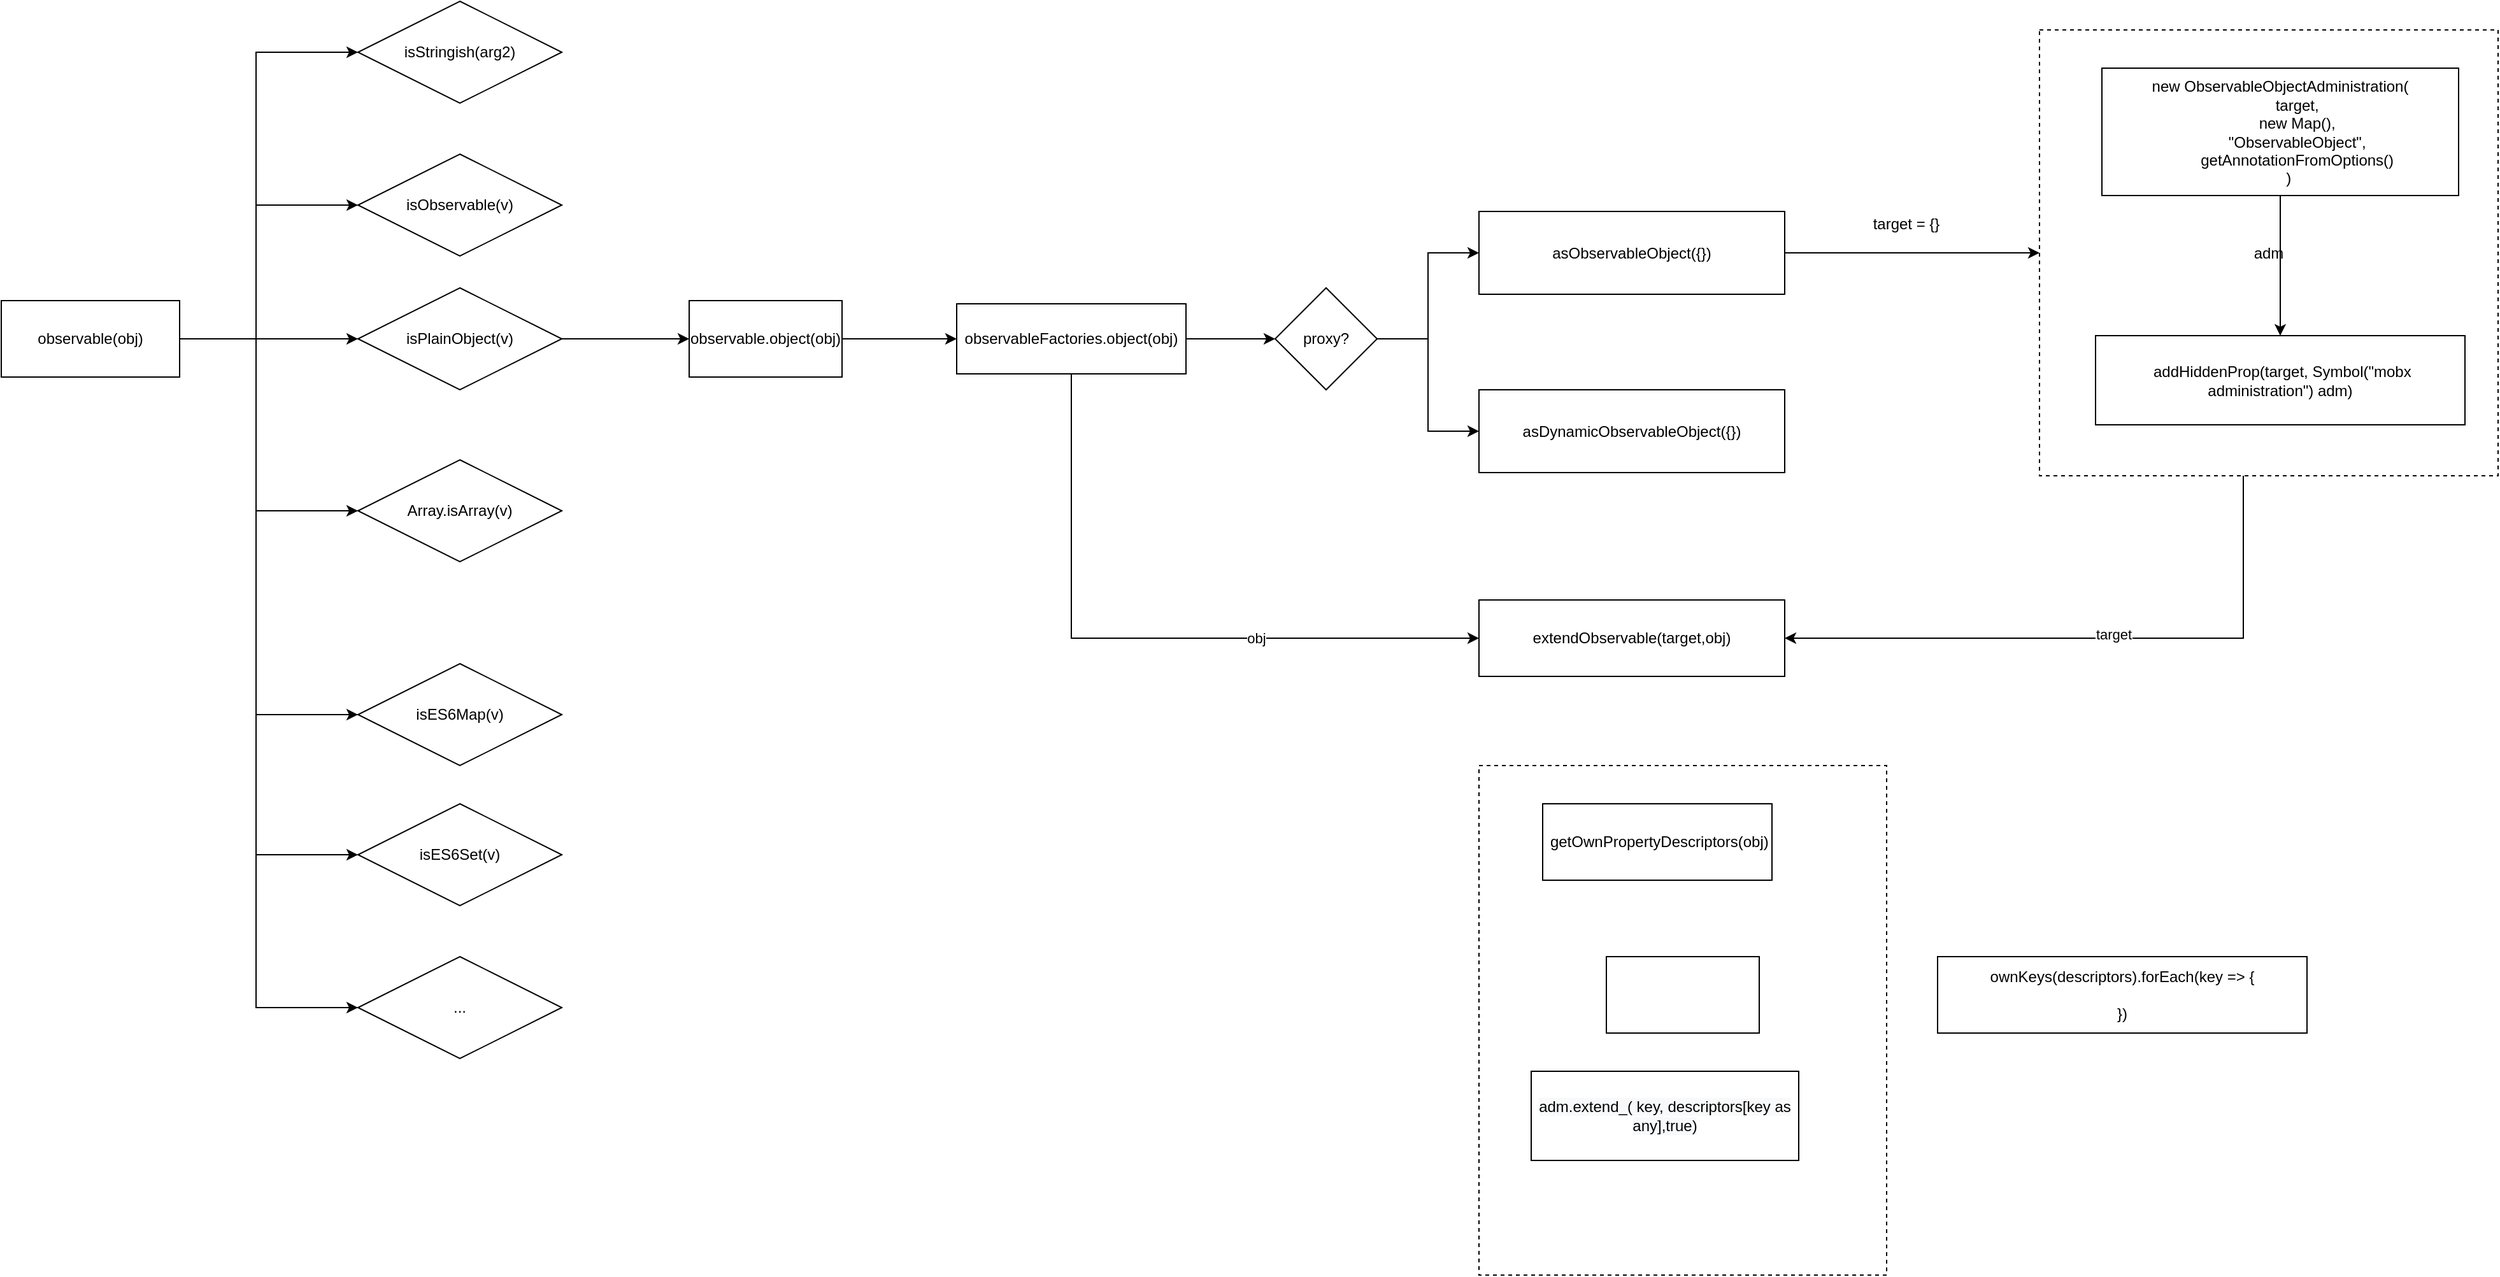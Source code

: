 <mxfile version="15.8.3" type="github">
  <diagram id="1rwKnvjPB4YOxfAVrULy" name="Page-1">
    <mxGraphModel dx="1422" dy="794" grid="1" gridSize="10" guides="1" tooltips="1" connect="1" arrows="1" fold="1" page="1" pageScale="1" pageWidth="827" pageHeight="1169" math="0" shadow="0">
      <root>
        <mxCell id="0" />
        <mxCell id="1" parent="0" />
        <mxCell id="iyL1IgxYZFnyVnzWHvHI-3" value="" style="edgeStyle=orthogonalEdgeStyle;rounded=0;orthogonalLoop=1;jettySize=auto;html=1;entryX=0;entryY=0.5;entryDx=0;entryDy=0;" edge="1" parent="1" source="iyL1IgxYZFnyVnzWHvHI-1" target="iyL1IgxYZFnyVnzWHvHI-2">
          <mxGeometry relative="1" as="geometry">
            <Array as="points">
              <mxPoint x="240" y="265" />
              <mxPoint x="240" y="160" />
            </Array>
          </mxGeometry>
        </mxCell>
        <mxCell id="iyL1IgxYZFnyVnzWHvHI-5" value="" style="edgeStyle=orthogonalEdgeStyle;rounded=0;orthogonalLoop=1;jettySize=auto;html=1;" edge="1" parent="1" source="iyL1IgxYZFnyVnzWHvHI-1" target="iyL1IgxYZFnyVnzWHvHI-4">
          <mxGeometry relative="1" as="geometry">
            <Array as="points">
              <mxPoint x="240" y="265" />
              <mxPoint x="240" y="400" />
            </Array>
          </mxGeometry>
        </mxCell>
        <mxCell id="iyL1IgxYZFnyVnzWHvHI-7" value="" style="edgeStyle=orthogonalEdgeStyle;rounded=0;orthogonalLoop=1;jettySize=auto;html=1;" edge="1" parent="1" source="iyL1IgxYZFnyVnzWHvHI-1" target="iyL1IgxYZFnyVnzWHvHI-6">
          <mxGeometry relative="1" as="geometry">
            <Array as="points">
              <mxPoint x="240" y="265" />
              <mxPoint x="240" y="560" />
            </Array>
          </mxGeometry>
        </mxCell>
        <mxCell id="iyL1IgxYZFnyVnzWHvHI-9" value="" style="edgeStyle=orthogonalEdgeStyle;rounded=0;orthogonalLoop=1;jettySize=auto;html=1;" edge="1" parent="1" source="iyL1IgxYZFnyVnzWHvHI-1" target="iyL1IgxYZFnyVnzWHvHI-8">
          <mxGeometry relative="1" as="geometry">
            <Array as="points">
              <mxPoint x="240" y="265" />
              <mxPoint x="240" y="40" />
            </Array>
          </mxGeometry>
        </mxCell>
        <mxCell id="iyL1IgxYZFnyVnzWHvHI-11" style="edgeStyle=orthogonalEdgeStyle;rounded=0;orthogonalLoop=1;jettySize=auto;html=1;entryX=0;entryY=0.5;entryDx=0;entryDy=0;" edge="1" parent="1" source="iyL1IgxYZFnyVnzWHvHI-1" target="iyL1IgxYZFnyVnzWHvHI-10">
          <mxGeometry relative="1" as="geometry" />
        </mxCell>
        <mxCell id="iyL1IgxYZFnyVnzWHvHI-13" style="edgeStyle=orthogonalEdgeStyle;rounded=0;orthogonalLoop=1;jettySize=auto;html=1;entryX=0;entryY=0.5;entryDx=0;entryDy=0;" edge="1" parent="1" source="iyL1IgxYZFnyVnzWHvHI-1" target="iyL1IgxYZFnyVnzWHvHI-12">
          <mxGeometry relative="1" as="geometry">
            <Array as="points">
              <mxPoint x="240" y="265" />
              <mxPoint x="240" y="670" />
            </Array>
          </mxGeometry>
        </mxCell>
        <mxCell id="iyL1IgxYZFnyVnzWHvHI-15" style="edgeStyle=orthogonalEdgeStyle;rounded=0;orthogonalLoop=1;jettySize=auto;html=1;entryX=0;entryY=0.5;entryDx=0;entryDy=0;" edge="1" parent="1" source="iyL1IgxYZFnyVnzWHvHI-1" target="iyL1IgxYZFnyVnzWHvHI-14">
          <mxGeometry relative="1" as="geometry">
            <Array as="points">
              <mxPoint x="240" y="265" />
              <mxPoint x="240" y="790" />
            </Array>
          </mxGeometry>
        </mxCell>
        <mxCell id="iyL1IgxYZFnyVnzWHvHI-1" value="observable(obj)" style="rounded=0;whiteSpace=wrap;html=1;" vertex="1" parent="1">
          <mxGeometry x="40" y="235" width="140" height="60" as="geometry" />
        </mxCell>
        <mxCell id="iyL1IgxYZFnyVnzWHvHI-2" value="isObservable(v)" style="rhombus;whiteSpace=wrap;html=1;rounded=0;" vertex="1" parent="1">
          <mxGeometry x="320" y="120" width="160" height="80" as="geometry" />
        </mxCell>
        <mxCell id="iyL1IgxYZFnyVnzWHvHI-4" value="Array.isArray(v)" style="rhombus;whiteSpace=wrap;html=1;rounded=0;" vertex="1" parent="1">
          <mxGeometry x="320" y="360" width="160" height="80" as="geometry" />
        </mxCell>
        <mxCell id="iyL1IgxYZFnyVnzWHvHI-6" value="isES6Map(v)" style="rhombus;whiteSpace=wrap;html=1;rounded=0;" vertex="1" parent="1">
          <mxGeometry x="320" y="520" width="160" height="80" as="geometry" />
        </mxCell>
        <mxCell id="iyL1IgxYZFnyVnzWHvHI-8" value="isStringish(arg2)" style="rhombus;whiteSpace=wrap;html=1;rounded=0;" vertex="1" parent="1">
          <mxGeometry x="320" width="160" height="80" as="geometry" />
        </mxCell>
        <mxCell id="iyL1IgxYZFnyVnzWHvHI-17" value="" style="edgeStyle=orthogonalEdgeStyle;rounded=0;orthogonalLoop=1;jettySize=auto;html=1;" edge="1" parent="1" source="iyL1IgxYZFnyVnzWHvHI-10" target="iyL1IgxYZFnyVnzWHvHI-16">
          <mxGeometry relative="1" as="geometry" />
        </mxCell>
        <mxCell id="iyL1IgxYZFnyVnzWHvHI-10" value="isPlainObject(v)" style="rhombus;whiteSpace=wrap;html=1;rounded=0;" vertex="1" parent="1">
          <mxGeometry x="320" y="225" width="160" height="80" as="geometry" />
        </mxCell>
        <mxCell id="iyL1IgxYZFnyVnzWHvHI-12" value="isES6Set(v)" style="rhombus;whiteSpace=wrap;html=1;rounded=0;" vertex="1" parent="1">
          <mxGeometry x="320" y="630" width="160" height="80" as="geometry" />
        </mxCell>
        <mxCell id="iyL1IgxYZFnyVnzWHvHI-14" value="..." style="rhombus;whiteSpace=wrap;html=1;rounded=0;" vertex="1" parent="1">
          <mxGeometry x="320" y="750" width="160" height="80" as="geometry" />
        </mxCell>
        <mxCell id="iyL1IgxYZFnyVnzWHvHI-19" value="" style="edgeStyle=orthogonalEdgeStyle;rounded=0;orthogonalLoop=1;jettySize=auto;html=1;" edge="1" parent="1" source="iyL1IgxYZFnyVnzWHvHI-16" target="iyL1IgxYZFnyVnzWHvHI-18">
          <mxGeometry relative="1" as="geometry" />
        </mxCell>
        <mxCell id="iyL1IgxYZFnyVnzWHvHI-16" value="observable.object(obj)" style="whiteSpace=wrap;html=1;rounded=0;" vertex="1" parent="1">
          <mxGeometry x="580" y="235" width="120" height="60" as="geometry" />
        </mxCell>
        <mxCell id="iyL1IgxYZFnyVnzWHvHI-23" value="" style="edgeStyle=orthogonalEdgeStyle;rounded=0;orthogonalLoop=1;jettySize=auto;html=1;" edge="1" parent="1" source="iyL1IgxYZFnyVnzWHvHI-18" target="iyL1IgxYZFnyVnzWHvHI-22">
          <mxGeometry relative="1" as="geometry" />
        </mxCell>
        <mxCell id="iyL1IgxYZFnyVnzWHvHI-34" style="edgeStyle=orthogonalEdgeStyle;rounded=0;orthogonalLoop=1;jettySize=auto;html=1;entryX=0;entryY=0.5;entryDx=0;entryDy=0;" edge="1" parent="1" source="iyL1IgxYZFnyVnzWHvHI-18" target="iyL1IgxYZFnyVnzWHvHI-29">
          <mxGeometry relative="1" as="geometry">
            <Array as="points">
              <mxPoint x="880" y="500" />
            </Array>
          </mxGeometry>
        </mxCell>
        <mxCell id="iyL1IgxYZFnyVnzWHvHI-35" value="obj" style="edgeLabel;html=1;align=center;verticalAlign=middle;resizable=0;points=[];" vertex="1" connectable="0" parent="iyL1IgxYZFnyVnzWHvHI-34">
          <mxGeometry x="0.333" relative="1" as="geometry">
            <mxPoint x="1" as="offset" />
          </mxGeometry>
        </mxCell>
        <mxCell id="iyL1IgxYZFnyVnzWHvHI-18" value="observableFactories.object(obj)" style="whiteSpace=wrap;html=1;rounded=0;" vertex="1" parent="1">
          <mxGeometry x="790" y="237.5" width="180" height="55" as="geometry" />
        </mxCell>
        <mxCell id="iyL1IgxYZFnyVnzWHvHI-25" value="" style="edgeStyle=orthogonalEdgeStyle;rounded=0;orthogonalLoop=1;jettySize=auto;html=1;" edge="1" parent="1" source="iyL1IgxYZFnyVnzWHvHI-22" target="iyL1IgxYZFnyVnzWHvHI-24">
          <mxGeometry relative="1" as="geometry" />
        </mxCell>
        <mxCell id="iyL1IgxYZFnyVnzWHvHI-27" value="" style="edgeStyle=orthogonalEdgeStyle;rounded=0;orthogonalLoop=1;jettySize=auto;html=1;" edge="1" parent="1" source="iyL1IgxYZFnyVnzWHvHI-22" target="iyL1IgxYZFnyVnzWHvHI-26">
          <mxGeometry relative="1" as="geometry" />
        </mxCell>
        <mxCell id="iyL1IgxYZFnyVnzWHvHI-22" value="proxy?" style="rhombus;whiteSpace=wrap;html=1;rounded=0;" vertex="1" parent="1">
          <mxGeometry x="1040" y="225" width="80" height="80" as="geometry" />
        </mxCell>
        <mxCell id="iyL1IgxYZFnyVnzWHvHI-31" style="edgeStyle=orthogonalEdgeStyle;rounded=0;orthogonalLoop=1;jettySize=auto;html=1;entryX=1;entryY=0.5;entryDx=0;entryDy=0;exitX=0.527;exitY=0.998;exitDx=0;exitDy=0;exitPerimeter=0;" edge="1" parent="1" source="iyL1IgxYZFnyVnzWHvHI-38" target="iyL1IgxYZFnyVnzWHvHI-29">
          <mxGeometry relative="1" as="geometry">
            <Array as="points">
              <mxPoint x="1800" y="500" />
            </Array>
          </mxGeometry>
        </mxCell>
        <mxCell id="iyL1IgxYZFnyVnzWHvHI-44" value="target" style="edgeLabel;html=1;align=center;verticalAlign=middle;resizable=0;points=[];" vertex="1" connectable="0" parent="iyL1IgxYZFnyVnzWHvHI-31">
          <mxGeometry x="0.004" y="-3" relative="1" as="geometry">
            <mxPoint as="offset" />
          </mxGeometry>
        </mxCell>
        <mxCell id="iyL1IgxYZFnyVnzWHvHI-39" style="edgeStyle=orthogonalEdgeStyle;rounded=0;orthogonalLoop=1;jettySize=auto;html=1;entryX=0;entryY=0.5;entryDx=0;entryDy=0;" edge="1" parent="1" source="iyL1IgxYZFnyVnzWHvHI-24" target="iyL1IgxYZFnyVnzWHvHI-38">
          <mxGeometry relative="1" as="geometry" />
        </mxCell>
        <mxCell id="iyL1IgxYZFnyVnzWHvHI-24" value="asObservableObject({})" style="whiteSpace=wrap;html=1;rounded=0;" vertex="1" parent="1">
          <mxGeometry x="1200" y="165" width="240" height="65" as="geometry" />
        </mxCell>
        <mxCell id="iyL1IgxYZFnyVnzWHvHI-26" value="asDynamicObservableObject({})" style="whiteSpace=wrap;html=1;rounded=0;" vertex="1" parent="1">
          <mxGeometry x="1200" y="305" width="240" height="65" as="geometry" />
        </mxCell>
        <mxCell id="iyL1IgxYZFnyVnzWHvHI-29" value="extendObservable(target,obj)" style="whiteSpace=wrap;html=1;rounded=0;" vertex="1" parent="1">
          <mxGeometry x="1200" y="470" width="240" height="60" as="geometry" />
        </mxCell>
        <mxCell id="iyL1IgxYZFnyVnzWHvHI-38" value="adm" style="rounded=0;whiteSpace=wrap;html=1;shadow=0;sketch=0;glass=0;dashed=1;" vertex="1" parent="1">
          <mxGeometry x="1640" y="22.5" width="360" height="350" as="geometry" />
        </mxCell>
        <mxCell id="iyL1IgxYZFnyVnzWHvHI-43" style="edgeStyle=orthogonalEdgeStyle;rounded=0;orthogonalLoop=1;jettySize=auto;html=1;" edge="1" parent="1" source="iyL1IgxYZFnyVnzWHvHI-40" target="iyL1IgxYZFnyVnzWHvHI-42">
          <mxGeometry relative="1" as="geometry" />
        </mxCell>
        <mxCell id="iyL1IgxYZFnyVnzWHvHI-40" value="&lt;div&gt;new ObservableObjectAdministration(&lt;/div&gt;&lt;div&gt;&amp;nbsp; &amp;nbsp; &amp;nbsp; &amp;nbsp; target,&lt;/div&gt;&lt;div&gt;&amp;nbsp; &amp;nbsp; &amp;nbsp; &amp;nbsp; new Map(),&lt;/div&gt;&lt;div&gt;&amp;nbsp; &amp;nbsp; &amp;nbsp; &amp;nbsp; &quot;ObservableObject&quot;,&lt;/div&gt;&lt;div&gt;&amp;nbsp; &amp;nbsp; &amp;nbsp; &amp;nbsp; getAnnotationFromOptions()&lt;/div&gt;&lt;div&gt;&amp;nbsp; &amp;nbsp; )&lt;/div&gt;" style="rounded=0;whiteSpace=wrap;html=1;" vertex="1" parent="1">
          <mxGeometry x="1689" y="52.5" width="280" height="100" as="geometry" />
        </mxCell>
        <mxCell id="iyL1IgxYZFnyVnzWHvHI-41" value="target = {}" style="text;html=1;align=center;verticalAlign=middle;resizable=0;points=[];autosize=1;strokeColor=none;fillColor=none;" vertex="1" parent="1">
          <mxGeometry x="1500" y="165" width="70" height="20" as="geometry" />
        </mxCell>
        <mxCell id="iyL1IgxYZFnyVnzWHvHI-42" value="&amp;nbsp;addHiddenProp(target, Symbol(&quot;mobx administration&quot;) adm)" style="rounded=0;whiteSpace=wrap;html=1;" vertex="1" parent="1">
          <mxGeometry x="1684" y="262.5" width="290" height="70" as="geometry" />
        </mxCell>
        <mxCell id="iyL1IgxYZFnyVnzWHvHI-45" value="" style="rounded=0;whiteSpace=wrap;html=1;shadow=0;glass=0;dashed=1;sketch=0;" vertex="1" parent="1">
          <mxGeometry x="1200" y="600" width="320" height="400" as="geometry" />
        </mxCell>
        <mxCell id="iyL1IgxYZFnyVnzWHvHI-46" value="&amp;nbsp;getOwnPropertyDescriptors(obj)" style="rounded=0;whiteSpace=wrap;html=1;shadow=0;glass=0;sketch=0;" vertex="1" parent="1">
          <mxGeometry x="1250" y="630" width="180" height="60" as="geometry" />
        </mxCell>
        <mxCell id="iyL1IgxYZFnyVnzWHvHI-47" value="&lt;div&gt;ownKeys(descriptors).forEach(key =&amp;gt; {&lt;/div&gt;&lt;div&gt;&amp;nbsp; &amp;nbsp;&amp;nbsp;&lt;/div&gt;&lt;div&gt;})&lt;/div&gt;" style="rounded=0;whiteSpace=wrap;html=1;shadow=0;glass=0;sketch=0;" vertex="1" parent="1">
          <mxGeometry x="1560" y="750" width="290" height="60" as="geometry" />
        </mxCell>
        <mxCell id="iyL1IgxYZFnyVnzWHvHI-48" value="&#xa;&#xa;&lt;span style=&quot;color: rgb(0, 0, 0); font-family: helvetica; font-size: 12px; font-style: normal; font-weight: 400; letter-spacing: normal; text-align: center; text-indent: 0px; text-transform: none; word-spacing: 0px; background-color: rgb(248, 249, 250); display: inline; float: none;&quot;&gt;adm.extend_( key, descriptors[key as any],true)&lt;/span&gt;&#xa;&#xa;" style="rounded=0;whiteSpace=wrap;html=1;shadow=0;glass=0;sketch=0;" vertex="1" parent="1">
          <mxGeometry x="1241" y="840" width="210" height="70" as="geometry" />
        </mxCell>
        <mxCell id="iyL1IgxYZFnyVnzWHvHI-49" value="" style="rounded=0;whiteSpace=wrap;html=1;shadow=0;glass=0;sketch=0;" vertex="1" parent="1">
          <mxGeometry x="1300" y="750" width="120" height="60" as="geometry" />
        </mxCell>
      </root>
    </mxGraphModel>
  </diagram>
</mxfile>
